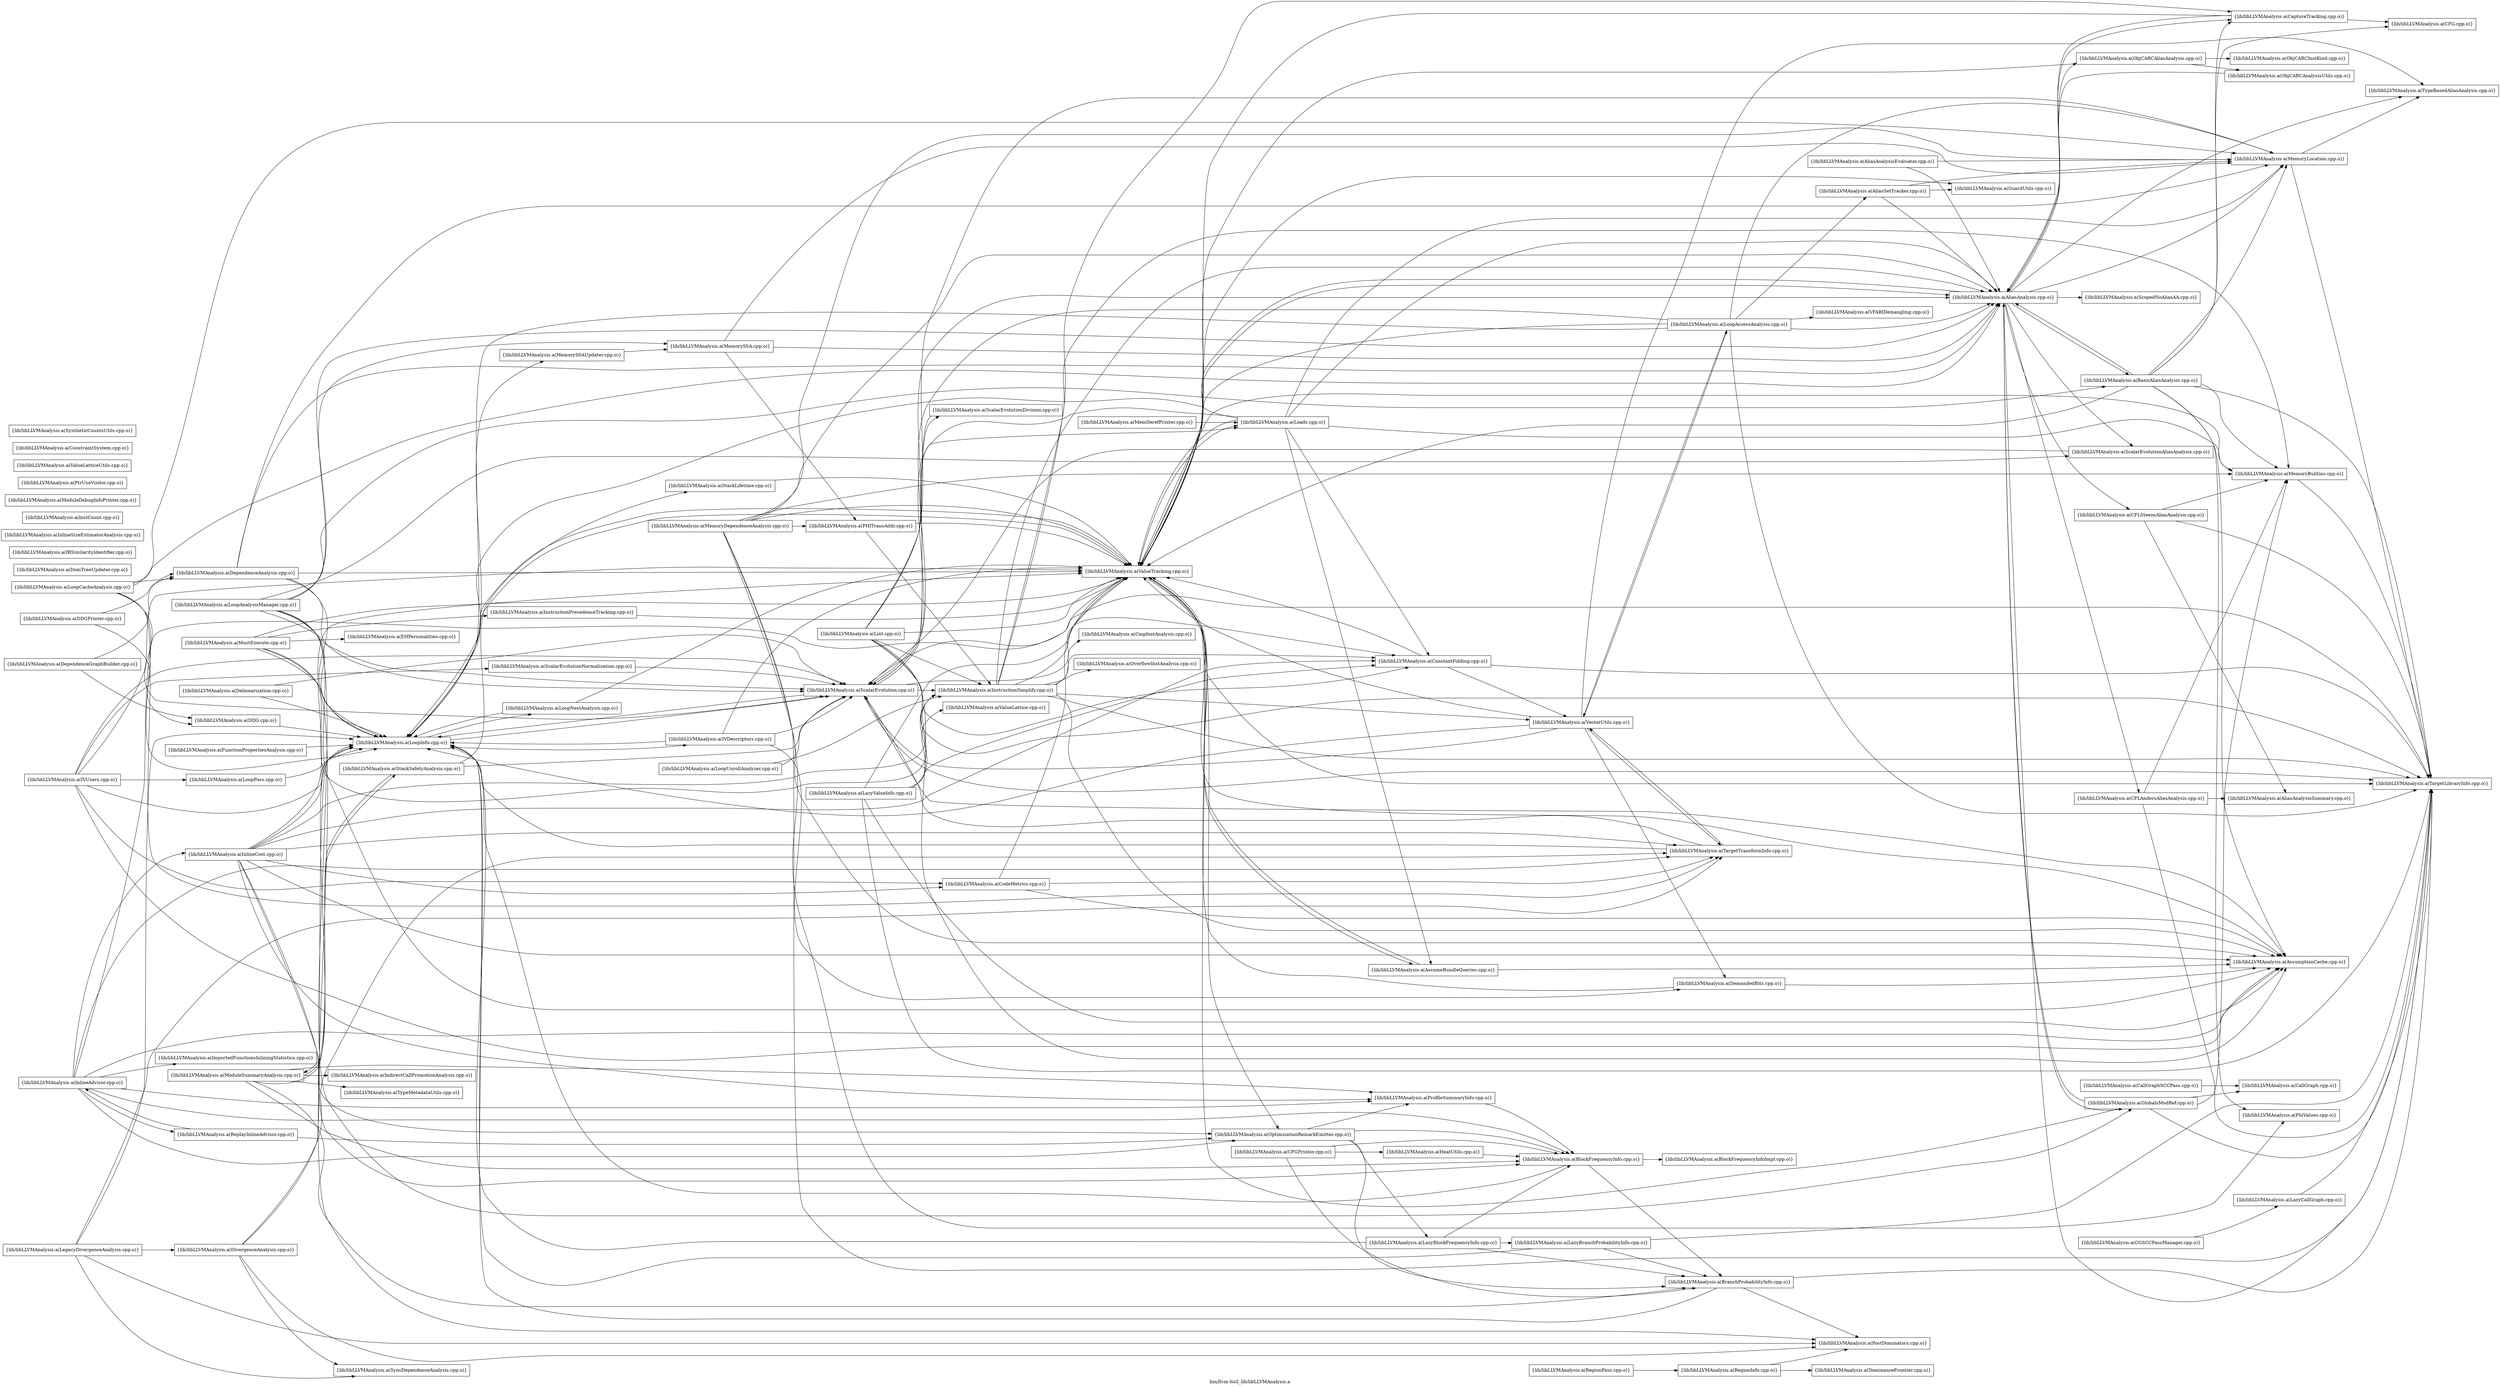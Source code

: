 digraph "bin/llvm-lto2_lib/libLLVMAnalysis.a" {
	label="bin/llvm-lto2_lib/libLLVMAnalysis.a";
	rankdir=LR;

	Node0x55c4b1886428 [shape=record,shape=box,group=0,label="{lib/libLLVMAnalysis.a(EHPersonalities.cpp.o)}"];
	Node0x55c4b1885cf8 [shape=record,shape=box,group=0,label="{lib/libLLVMAnalysis.a(VectorUtils.cpp.o)}"];
	Node0x55c4b1885cf8 -> Node0x55c4b1889038;
	Node0x55c4b1885cf8 -> Node0x55c4b187b0c8;
	Node0x55c4b1885cf8 -> Node0x55c4b187e1d8;
	Node0x55c4b1885cf8 -> Node0x55c4b1889c18;
	Node0x55c4b1885cf8 -> Node0x55c4b188e2b8;
	Node0x55c4b1885cf8 -> Node0x55c4b188d598;
	Node0x55c4b1885cf8 -> Node0x55c4b1886568;
	Node0x55c4b188e2b8 [shape=record,shape=box,group=0,label="{lib/libLLVMAnalysis.a(TargetTransformInfo.cpp.o)}"];
	Node0x55c4b188e2b8 -> Node0x55c4b187e1d8;
	Node0x55c4b188e2b8 -> Node0x55c4b1889c18;
	Node0x55c4b188e2b8 -> Node0x55c4b1885cf8;
	Node0x55c4b1886568 [shape=record,shape=box,group=0,label="{lib/libLLVMAnalysis.a(ValueTracking.cpp.o)}"];
	Node0x55c4b1886568 -> Node0x55c4b1885ed8;
	Node0x55c4b1886568 -> Node0x55c4b188b8d8;
	Node0x55c4b1886568 -> Node0x55c4b187df08;
	Node0x55c4b1886568 -> Node0x55c4b1884178;
	Node0x55c4b1886568 -> Node0x55c4b187c658;
	Node0x55c4b1886568 -> Node0x55c4b187e1d8;
	Node0x55c4b1886568 -> Node0x55c4b188fed8;
	Node0x55c4b1886568 -> Node0x55c4b188e588;
	Node0x55c4b1892408 [shape=record,shape=box,group=0,label="{lib/libLLVMAnalysis.a(ProfileSummaryInfo.cpp.o)}"];
	Node0x55c4b1892408 -> Node0x55c4b187d968;
	Node0x55c4b1885ed8 [shape=record,shape=box,group=0,label="{lib/libLLVMAnalysis.a(AliasAnalysis.cpp.o)}"];
	Node0x55c4b1885ed8 -> Node0x55c4b187d198;
	Node0x55c4b1885ed8 -> Node0x55c4b187abc8;
	Node0x55c4b1885ed8 -> Node0x55c4b187cec8;
	Node0x55c4b1885ed8 -> Node0x55c4b1876a78;
	Node0x55c4b1885ed8 -> Node0x55c4b1883a98;
	Node0x55c4b1885ed8 -> Node0x55c4b187b528;
	Node0x55c4b1885ed8 -> Node0x55c4b188e9e8;
	Node0x55c4b1885ed8 -> Node0x55c4b188aa78;
	Node0x55c4b1885ed8 -> Node0x55c4b188e588;
	Node0x55c4b1885ed8 -> Node0x55c4b188d598;
	Node0x55c4b1885ed8 -> Node0x55c4b188cd28;
	Node0x55c4b1885ed8 -> Node0x55c4b1886568;
	Node0x55c4b18849e8 [shape=record,shape=box,group=0,label="{lib/libLLVMAnalysis.a(DomTreeUpdater.cpp.o)}"];
	Node0x55c4b187e1d8 [shape=record,shape=box,group=0,label="{lib/libLLVMAnalysis.a(LoopInfo.cpp.o)}"];
	Node0x55c4b187e1d8 -> Node0x55c4b1884038;
	Node0x55c4b187e1d8 -> Node0x55c4b187ec28;
	Node0x55c4b187e1d8 -> Node0x55c4b1883ae8;
	Node0x55c4b187e1d8 -> Node0x55c4b1889c18;
	Node0x55c4b187e1d8 -> Node0x55c4b1886568;
	Node0x55c4b1889c18 [shape=record,shape=box,group=0,label="{lib/libLLVMAnalysis.a(ScalarEvolution.cpp.o)}"];
	Node0x55c4b1889c18 -> Node0x55c4b187df08;
	Node0x55c4b1889c18 -> Node0x55c4b1873328;
	Node0x55c4b1889c18 -> Node0x55c4b187fee8;
	Node0x55c4b1889c18 -> Node0x55c4b187e1d8;
	Node0x55c4b1889c18 -> Node0x55c4b188b478;
	Node0x55c4b1889c18 -> Node0x55c4b188e588;
	Node0x55c4b1889c18 -> Node0x55c4b1886568;
	Node0x55c4b187d968 [shape=record,shape=box,group=0,label="{lib/libLLVMAnalysis.a(BlockFrequencyInfo.cpp.o)}"];
	Node0x55c4b187d968 -> Node0x55c4b187f3a8;
	Node0x55c4b187d968 -> Node0x55c4b187e728;
	Node0x55c4b187d968 -> Node0x55c4b187e1d8;
	Node0x55c4b187f3a8 [shape=record,shape=box,group=0,label="{lib/libLLVMAnalysis.a(BlockFrequencyInfoImpl.cpp.o)}"];
	Node0x55c4b1873328 [shape=record,shape=box,group=0,label="{lib/libLLVMAnalysis.a(ConstantFolding.cpp.o)}"];
	Node0x55c4b1873328 -> Node0x55c4b188e588;
	Node0x55c4b1873328 -> Node0x55c4b1886568;
	Node0x55c4b1873328 -> Node0x55c4b1885cf8;
	Node0x55c4b187d198 [shape=record,shape=box,group=0,label="{lib/libLLVMAnalysis.a(BasicAliasAnalysis.cpp.o)}"];
	Node0x55c4b187d198 -> Node0x55c4b1885ed8;
	Node0x55c4b187d198 -> Node0x55c4b187df08;
	Node0x55c4b187d198 -> Node0x55c4b187b3e8;
	Node0x55c4b187d198 -> Node0x55c4b1876a78;
	Node0x55c4b187d198 -> Node0x55c4b187aa38;
	Node0x55c4b187d198 -> Node0x55c4b187b528;
	Node0x55c4b187d198 -> Node0x55c4b18912d8;
	Node0x55c4b187d198 -> Node0x55c4b188e588;
	Node0x55c4b187d198 -> Node0x55c4b1886568;
	Node0x55c4b1886ba8 [shape=record,shape=box,group=0,label="{lib/libLLVMAnalysis.a(DominanceFrontier.cpp.o)}"];
	Node0x55c4b1883a98 [shape=record,shape=box,group=0,label="{lib/libLLVMAnalysis.a(GlobalsModRef.cpp.o)}"];
	Node0x55c4b1883a98 -> Node0x55c4b1885ed8;
	Node0x55c4b1883a98 -> Node0x55c4b1875c18;
	Node0x55c4b1883a98 -> Node0x55c4b187aa38;
	Node0x55c4b1883a98 -> Node0x55c4b188e588;
	Node0x55c4b1883a98 -> Node0x55c4b1886568;
	Node0x55c4b1883cc8 [shape=record,shape=box,group=0,label="{lib/libLLVMAnalysis.a(IVUsers.cpp.o)}"];
	Node0x55c4b1883cc8 -> Node0x55c4b187df08;
	Node0x55c4b1883cc8 -> Node0x55c4b1875218;
	Node0x55c4b1883cc8 -> Node0x55c4b187e1d8;
	Node0x55c4b1883cc8 -> Node0x55c4b187c338;
	Node0x55c4b1883cc8 -> Node0x55c4b1889c18;
	Node0x55c4b1883cc8 -> Node0x55c4b188afc8;
	Node0x55c4b1883cc8 -> Node0x55c4b1886568;
	Node0x55c4b187ada8 [shape=record,shape=box,group=0,label="{lib/libLLVMAnalysis.a(MemoryDependenceAnalysis.cpp.o)}"];
	Node0x55c4b187ada8 -> Node0x55c4b1885ed8;
	Node0x55c4b187ada8 -> Node0x55c4b187df08;
	Node0x55c4b187ada8 -> Node0x55c4b187aa38;
	Node0x55c4b187ada8 -> Node0x55c4b187b528;
	Node0x55c4b187ada8 -> Node0x55c4b1890d88;
	Node0x55c4b187ada8 -> Node0x55c4b18912d8;
	Node0x55c4b187ada8 -> Node0x55c4b188e588;
	Node0x55c4b187ada8 -> Node0x55c4b1886568;
	Node0x55c4b188aa78 [shape=record,shape=box,group=0,label="{lib/libLLVMAnalysis.a(ScalarEvolutionAliasAnalysis.cpp.o)}"];
	Node0x55c4b188aa78 -> Node0x55c4b1889c18;
	Node0x55c4b187c658 [shape=record,shape=box,group=0,label="{lib/libLLVMAnalysis.a(Loads.cpp.o)}"];
	Node0x55c4b187c658 -> Node0x55c4b1885ed8;
	Node0x55c4b187c658 -> Node0x55c4b188b8d8;
	Node0x55c4b187c658 -> Node0x55c4b1873328;
	Node0x55c4b187c658 -> Node0x55c4b187e1d8;
	Node0x55c4b187c658 -> Node0x55c4b187aa38;
	Node0x55c4b187c658 -> Node0x55c4b187b528;
	Node0x55c4b187c658 -> Node0x55c4b1889c18;
	Node0x55c4b187c658 -> Node0x55c4b1886568;
	Node0x55c4b187abc8 [shape=record,shape=box,group=0,label="{lib/libLLVMAnalysis.a(CFLAndersAliasAnalysis.cpp.o)}"];
	Node0x55c4b187abc8 -> Node0x55c4b187c748;
	Node0x55c4b187abc8 -> Node0x55c4b187aa38;
	Node0x55c4b187abc8 -> Node0x55c4b188e588;
	Node0x55c4b187cec8 [shape=record,shape=box,group=0,label="{lib/libLLVMAnalysis.a(CFLSteensAliasAnalysis.cpp.o)}"];
	Node0x55c4b187cec8 -> Node0x55c4b187c748;
	Node0x55c4b187cec8 -> Node0x55c4b187aa38;
	Node0x55c4b187cec8 -> Node0x55c4b188e588;
	Node0x55c4b18762f8 [shape=record,shape=box,group=0,label="{lib/libLLVMAnalysis.a(CallGraphSCCPass.cpp.o)}"];
	Node0x55c4b18762f8 -> Node0x55c4b1875c18;
	Node0x55c4b188d598 [shape=record,shape=box,group=0,label="{lib/libLLVMAnalysis.a(TypeBasedAliasAnalysis.cpp.o)}"];
	Node0x55c4b188cd28 [shape=record,shape=box,group=0,label="{lib/libLLVMAnalysis.a(ScopedNoAliasAA.cpp.o)}"];
	Node0x55c4b187b3e8 [shape=record,shape=box,group=0,label="{lib/libLLVMAnalysis.a(CFG.cpp.o)}"];
	Node0x55c4b187e728 [shape=record,shape=box,group=0,label="{lib/libLLVMAnalysis.a(BranchProbabilityInfo.cpp.o)}"];
	Node0x55c4b187e728 -> Node0x55c4b187e1d8;
	Node0x55c4b187e728 -> Node0x55c4b1891c38;
	Node0x55c4b187e728 -> Node0x55c4b188e588;
	Node0x55c4b187fee8 [shape=record,shape=box,group=0,label="{lib/libLLVMAnalysis.a(InstructionSimplify.cpp.o)}"];
	Node0x55c4b187fee8 -> Node0x55c4b1885ed8;
	Node0x55c4b187fee8 -> Node0x55c4b187df08;
	Node0x55c4b187fee8 -> Node0x55c4b1876a78;
	Node0x55c4b187fee8 -> Node0x55c4b1874d18;
	Node0x55c4b187fee8 -> Node0x55c4b1873328;
	Node0x55c4b187fee8 -> Node0x55c4b187aa38;
	Node0x55c4b187fee8 -> Node0x55c4b1890518;
	Node0x55c4b187fee8 -> Node0x55c4b188e588;
	Node0x55c4b187fee8 -> Node0x55c4b1886568;
	Node0x55c4b187fee8 -> Node0x55c4b1885cf8;
	Node0x55c4b188e588 [shape=record,shape=box,group=0,label="{lib/libLLVMAnalysis.a(TargetLibraryInfo.cpp.o)}"];
	Node0x55c4b187a448 [shape=record,shape=box,group=0,label="{lib/libLLVMAnalysis.a(LazyBlockFrequencyInfo.cpp.o)}"];
	Node0x55c4b187a448 -> Node0x55c4b187d968;
	Node0x55c4b187a448 -> Node0x55c4b187e728;
	Node0x55c4b187a448 -> Node0x55c4b187a178;
	Node0x55c4b187a448 -> Node0x55c4b187e1d8;
	Node0x55c4b187df08 [shape=record,shape=box,group=0,label="{lib/libLLVMAnalysis.a(AssumptionCache.cpp.o)}"];
	Node0x55c4b188fed8 [shape=record,shape=box,group=0,label="{lib/libLLVMAnalysis.a(OptimizationRemarkEmitter.cpp.o)}"];
	Node0x55c4b188fed8 -> Node0x55c4b187d968;
	Node0x55c4b188fed8 -> Node0x55c4b187e728;
	Node0x55c4b188fed8 -> Node0x55c4b187a448;
	Node0x55c4b188fed8 -> Node0x55c4b1892408;
	Node0x55c4b1883868 [shape=record,shape=box,group=0,label="{lib/libLLVMAnalysis.a(MemorySSA.cpp.o)}"];
	Node0x55c4b1883868 -> Node0x55c4b1885ed8;
	Node0x55c4b1883868 -> Node0x55c4b187b528;
	Node0x55c4b1883868 -> Node0x55c4b1890d88;
	Node0x55c4b1883ae8 [shape=record,shape=box,group=0,label="{lib/libLLVMAnalysis.a(MemorySSAUpdater.cpp.o)}"];
	Node0x55c4b1883ae8 -> Node0x55c4b1883868;
	Node0x55c4b188f7a8 [shape=record,shape=box,group=0,label="{lib/libLLVMAnalysis.a(ObjCARCInstKind.cpp.o)}"];
	Node0x55c4b1882918 [shape=record,shape=box,group=0,label="{lib/libLLVMAnalysis.a(InlineCost.cpp.o)}"];
	Node0x55c4b1882918 -> Node0x55c4b187df08;
	Node0x55c4b1882918 -> Node0x55c4b187d968;
	Node0x55c4b1882918 -> Node0x55c4b1875218;
	Node0x55c4b1882918 -> Node0x55c4b1873328;
	Node0x55c4b1882918 -> Node0x55c4b187fee8;
	Node0x55c4b1882918 -> Node0x55c4b187e1d8;
	Node0x55c4b1882918 -> Node0x55c4b188fed8;
	Node0x55c4b1882918 -> Node0x55c4b1892408;
	Node0x55c4b1882918 -> Node0x55c4b188e2b8;
	Node0x55c4b1882918 -> Node0x55c4b1886568;
	Node0x55c4b188b748 [shape=record,shape=box,group=0,label="{lib/libLLVMAnalysis.a(StackLifetime.cpp.o)}"];
	Node0x55c4b188b748 -> Node0x55c4b1886568;
	Node0x55c4b187b528 [shape=record,shape=box,group=0,label="{lib/libLLVMAnalysis.a(MemoryLocation.cpp.o)}"];
	Node0x55c4b187b528 -> Node0x55c4b188e588;
	Node0x55c4b187b528 -> Node0x55c4b188d598;
	Node0x55c4b1889038 [shape=record,shape=box,group=0,label="{lib/libLLVMAnalysis.a(DemandedBits.cpp.o)}"];
	Node0x55c4b1889038 -> Node0x55c4b187df08;
	Node0x55c4b1889038 -> Node0x55c4b1886568;
	Node0x55c4b187b0c8 [shape=record,shape=box,group=0,label="{lib/libLLVMAnalysis.a(LoopAccessAnalysis.cpp.o)}"];
	Node0x55c4b187b0c8 -> Node0x55c4b1885ed8;
	Node0x55c4b187b0c8 -> Node0x55c4b1886ec8;
	Node0x55c4b187b0c8 -> Node0x55c4b187e1d8;
	Node0x55c4b187b0c8 -> Node0x55c4b187b528;
	Node0x55c4b187b0c8 -> Node0x55c4b1889c18;
	Node0x55c4b187b0c8 -> Node0x55c4b188e588;
	Node0x55c4b187b0c8 -> Node0x55c4b1886568;
	Node0x55c4b187b0c8 -> Node0x55c4b1885cf8;
	Node0x55c4b187b0c8 -> Node0x55c4b18854d8;
	Node0x55c4b1887648 [shape=record,shape=box,group=0,label="{lib/libLLVMAnalysis.a(StackSafetyAnalysis.cpp.o)}"];
	Node0x55c4b1887648 -> Node0x55c4b1882148;
	Node0x55c4b1887648 -> Node0x55c4b1889c18;
	Node0x55c4b1887648 -> Node0x55c4b188b748;
	Node0x55c4b1882148 [shape=record,shape=box,group=0,label="{lib/libLLVMAnalysis.a(ModuleSummaryAnalysis.cpp.o)}"];
	Node0x55c4b1882148 -> Node0x55c4b187d968;
	Node0x55c4b1882148 -> Node0x55c4b187e728;
	Node0x55c4b1882148 -> Node0x55c4b1882dc8;
	Node0x55c4b1882148 -> Node0x55c4b187e1d8;
	Node0x55c4b1882148 -> Node0x55c4b1892408;
	Node0x55c4b1882148 -> Node0x55c4b1887648;
	Node0x55c4b1882148 -> Node0x55c4b188d3b8;
	Node0x55c4b1886298 [shape=record,shape=box,group=0,label="{lib/libLLVMAnalysis.a(AliasAnalysisEvaluator.cpp.o)}"];
	Node0x55c4b1886298 -> Node0x55c4b1885ed8;
	Node0x55c4b1886298 -> Node0x55c4b187b528;
	Node0x55c4b1886ec8 [shape=record,shape=box,group=0,label="{lib/libLLVMAnalysis.a(AliasSetTracker.cpp.o)}"];
	Node0x55c4b1886ec8 -> Node0x55c4b1885ed8;
	Node0x55c4b1886ec8 -> Node0x55c4b1884178;
	Node0x55c4b1886ec8 -> Node0x55c4b187b528;
	Node0x55c4b187bb18 [shape=record,shape=box,group=0,label="{lib/libLLVMAnalysis.a(CFGPrinter.cpp.o)}"];
	Node0x55c4b187bb18 -> Node0x55c4b187d968;
	Node0x55c4b187bb18 -> Node0x55c4b187e728;
	Node0x55c4b187bb18 -> Node0x55c4b1882e68;
	Node0x55c4b1877f68 [shape=record,shape=box,group=0,label="{lib/libLLVMAnalysis.a(CGSCCPassManager.cpp.o)}"];
	Node0x55c4b1877f68 -> Node0x55c4b1878918;
	Node0x55c4b1875c18 [shape=record,shape=box,group=0,label="{lib/libLLVMAnalysis.a(CallGraph.cpp.o)}"];
	Node0x55c4b1873698 [shape=record,shape=box,group=0,label="{lib/libLLVMAnalysis.a(DDG.cpp.o)}"];
	Node0x55c4b1873698 -> Node0x55c4b187e1d8;
	Node0x55c4b18742c8 [shape=record,shape=box,group=0,label="{lib/libLLVMAnalysis.a(DDGPrinter.cpp.o)}"];
	Node0x55c4b18742c8 -> Node0x55c4b1873698;
	Node0x55c4b18742c8 -> Node0x55c4b18886d8;
	Node0x55c4b18721f8 [shape=record,shape=box,group=0,label="{lib/libLLVMAnalysis.a(Delinearization.cpp.o)}"];
	Node0x55c4b18721f8 -> Node0x55c4b187e1d8;
	Node0x55c4b18721f8 -> Node0x55c4b1889c18;
	Node0x55c4b18886d8 [shape=record,shape=box,group=0,label="{lib/libLLVMAnalysis.a(DependenceAnalysis.cpp.o)}"];
	Node0x55c4b18886d8 -> Node0x55c4b1885ed8;
	Node0x55c4b18886d8 -> Node0x55c4b187e1d8;
	Node0x55c4b18886d8 -> Node0x55c4b187b528;
	Node0x55c4b18886d8 -> Node0x55c4b1889c18;
	Node0x55c4b18886d8 -> Node0x55c4b1886568;
	Node0x55c4b1885168 [shape=record,shape=box,group=0,label="{lib/libLLVMAnalysis.a(DivergenceAnalysis.cpp.o)}"];
	Node0x55c4b1885168 -> Node0x55c4b187e1d8;
	Node0x55c4b1885168 -> Node0x55c4b1891c38;
	Node0x55c4b1885168 -> Node0x55c4b18882c8;
	Node0x55c4b1885168 -> Node0x55c4b188e2b8;
	Node0x55c4b1885d48 [shape=record,shape=box,group=0,label="{lib/libLLVMAnalysis.a(FunctionPropertiesAnalysis.cpp.o)}"];
	Node0x55c4b1885d48 -> Node0x55c4b187e1d8;
	Node0x55c4b1870e48 [shape=record,shape=box,group=0,label="{lib/libLLVMAnalysis.a(IRSimilarityIdentifier.cpp.o)}"];
	Node0x55c4b1881c48 [shape=record,shape=box,group=0,label="{lib/libLLVMAnalysis.a(InlineAdvisor.cpp.o)}"];
	Node0x55c4b1881c48 -> Node0x55c4b187df08;
	Node0x55c4b1881c48 -> Node0x55c4b187d968;
	Node0x55c4b1881c48 -> Node0x55c4b1883098;
	Node0x55c4b1881c48 -> Node0x55c4b1882918;
	Node0x55c4b1881c48 -> Node0x55c4b188fed8;
	Node0x55c4b1881c48 -> Node0x55c4b1892408;
	Node0x55c4b1881c48 -> Node0x55c4b1889fd8;
	Node0x55c4b1881c48 -> Node0x55c4b188e588;
	Node0x55c4b1881c48 -> Node0x55c4b188e2b8;
	Node0x55c4b1881978 [shape=record,shape=box,group=0,label="{lib/libLLVMAnalysis.a(InlineSizeEstimatorAnalysis.cpp.o)}"];
	Node0x55c4b1881338 [shape=record,shape=box,group=0,label="{lib/libLLVMAnalysis.a(InstCount.cpp.o)}"];
	Node0x55c4b1878918 [shape=record,shape=box,group=0,label="{lib/libLLVMAnalysis.a(LazyCallGraph.cpp.o)}"];
	Node0x55c4b1878918 -> Node0x55c4b188e588;
	Node0x55c4b1878b48 [shape=record,shape=box,group=0,label="{lib/libLLVMAnalysis.a(LazyValueInfo.cpp.o)}"];
	Node0x55c4b1878b48 -> Node0x55c4b187df08;
	Node0x55c4b1878b48 -> Node0x55c4b1873328;
	Node0x55c4b1878b48 -> Node0x55c4b187fee8;
	Node0x55c4b1878b48 -> Node0x55c4b188e588;
	Node0x55c4b1878b48 -> Node0x55c4b188c288;
	Node0x55c4b1878b48 -> Node0x55c4b1886568;
	Node0x55c4b187bf78 [shape=record,shape=box,group=0,label="{lib/libLLVMAnalysis.a(Lint.cpp.o)}"];
	Node0x55c4b187bf78 -> Node0x55c4b1885ed8;
	Node0x55c4b187bf78 -> Node0x55c4b187df08;
	Node0x55c4b187bf78 -> Node0x55c4b1873328;
	Node0x55c4b187bf78 -> Node0x55c4b187fee8;
	Node0x55c4b187bf78 -> Node0x55c4b187c658;
	Node0x55c4b187bf78 -> Node0x55c4b187b528;
	Node0x55c4b187bf78 -> Node0x55c4b188e588;
	Node0x55c4b187bf78 -> Node0x55c4b1886568;
	Node0x55c4b187ad58 [shape=record,shape=box,group=0,label="{lib/libLLVMAnalysis.a(LoopAnalysisManager.cpp.o)}"];
	Node0x55c4b187ad58 -> Node0x55c4b1885ed8;
	Node0x55c4b187ad58 -> Node0x55c4b187df08;
	Node0x55c4b187ad58 -> Node0x55c4b187d198;
	Node0x55c4b187ad58 -> Node0x55c4b1883a98;
	Node0x55c4b187ad58 -> Node0x55c4b187e1d8;
	Node0x55c4b187ad58 -> Node0x55c4b1883868;
	Node0x55c4b187ad58 -> Node0x55c4b1889c18;
	Node0x55c4b187ad58 -> Node0x55c4b188aa78;
	Node0x55c4b187b4d8 [shape=record,shape=box,group=0,label="{lib/libLLVMAnalysis.a(LoopCacheAnalysis.cpp.o)}"];
	Node0x55c4b187b4d8 -> Node0x55c4b1885ed8;
	Node0x55c4b187b4d8 -> Node0x55c4b18886d8;
	Node0x55c4b187b4d8 -> Node0x55c4b187e1d8;
	Node0x55c4b187b4d8 -> Node0x55c4b187b528;
	Node0x55c4b187b4d8 -> Node0x55c4b1889c18;
	Node0x55c4b187b4d8 -> Node0x55c4b188e2b8;
	Node0x55c4b187ec28 [shape=record,shape=box,group=0,label="{lib/libLLVMAnalysis.a(LoopNestAnalysis.cpp.o)}"];
	Node0x55c4b187ec28 -> Node0x55c4b187e1d8;
	Node0x55c4b187ec28 -> Node0x55c4b1886568;
	Node0x55c4b187ca18 [shape=record,shape=box,group=0,label="{lib/libLLVMAnalysis.a(MemDerefPrinter.cpp.o)}"];
	Node0x55c4b187ca18 -> Node0x55c4b187c658;
	Node0x55c4b1884768 [shape=record,shape=box,group=0,label="{lib/libLLVMAnalysis.a(ModuleDebugInfoPrinter.cpp.o)}"];
	Node0x55c4b187af88 [shape=record,shape=box,group=0,label="{lib/libLLVMAnalysis.a(MustExecute.cpp.o)}"];
	Node0x55c4b187af88 -> Node0x55c4b1886428;
	Node0x55c4b187af88 -> Node0x55c4b1880b68;
	Node0x55c4b187af88 -> Node0x55c4b187fee8;
	Node0x55c4b187af88 -> Node0x55c4b187e1d8;
	Node0x55c4b187af88 -> Node0x55c4b1891c38;
	Node0x55c4b187af88 -> Node0x55c4b1886568;
	Node0x55c4b188e9e8 [shape=record,shape=box,group=0,label="{lib/libLLVMAnalysis.a(ObjCARCAliasAnalysis.cpp.o)}"];
	Node0x55c4b188e9e8 -> Node0x55c4b188f028;
	Node0x55c4b188e9e8 -> Node0x55c4b188f7a8;
	Node0x55c4b188e9e8 -> Node0x55c4b1886568;
	Node0x55c4b18912d8 [shape=record,shape=box,group=0,label="{lib/libLLVMAnalysis.a(PhiValues.cpp.o)}"];
	Node0x55c4b1891c38 [shape=record,shape=box,group=0,label="{lib/libLLVMAnalysis.a(PostDominators.cpp.o)}"];
	Node0x55c4b188d4f8 [shape=record,shape=box,group=0,label="{lib/libLLVMAnalysis.a(RegionInfo.cpp.o)}"];
	Node0x55c4b188d4f8 -> Node0x55c4b1886ba8;
	Node0x55c4b188d4f8 -> Node0x55c4b1891c38;
	Node0x55c4b18882c8 [shape=record,shape=box,group=0,label="{lib/libLLVMAnalysis.a(SyncDependenceAnalysis.cpp.o)}"];
	Node0x55c4b187c248 [shape=record,shape=box,group=0,label="{lib/libLLVMAnalysis.a(LegacyDivergenceAnalysis.cpp.o)}"];
	Node0x55c4b187c248 -> Node0x55c4b1885168;
	Node0x55c4b187c248 -> Node0x55c4b187e1d8;
	Node0x55c4b187c248 -> Node0x55c4b1891c38;
	Node0x55c4b187c248 -> Node0x55c4b18882c8;
	Node0x55c4b187c248 -> Node0x55c4b188e2b8;
	Node0x55c4b1892d68 [shape=record,shape=box,group=0,label="{lib/libLLVMAnalysis.a(PtrUseVisitor.cpp.o)}"];
	Node0x55c4b188b8d8 [shape=record,shape=box,group=0,label="{lib/libLLVMAnalysis.a(AssumeBundleQueries.cpp.o)}"];
	Node0x55c4b188b8d8 -> Node0x55c4b187df08;
	Node0x55c4b188b8d8 -> Node0x55c4b1886568;
	Node0x55c4b1876a78 [shape=record,shape=box,group=0,label="{lib/libLLVMAnalysis.a(CaptureTracking.cpp.o)}"];
	Node0x55c4b1876a78 -> Node0x55c4b1885ed8;
	Node0x55c4b1876a78 -> Node0x55c4b187b3e8;
	Node0x55c4b1876a78 -> Node0x55c4b1886568;
	Node0x55c4b187aa38 [shape=record,shape=box,group=0,label="{lib/libLLVMAnalysis.a(MemoryBuiltins.cpp.o)}"];
	Node0x55c4b187aa38 -> Node0x55c4b188e588;
	Node0x55c4b187aa38 -> Node0x55c4b1886568;
	Node0x55c4b1886dd8 [shape=record,shape=box,group=0,label="{lib/libLLVMAnalysis.a(ValueLatticeUtils.cpp.o)}"];
	Node0x55c4b188d3b8 [shape=record,shape=box,group=0,label="{lib/libLLVMAnalysis.a(TypeMetadataUtils.cpp.o)}"];
	Node0x55c4b1883098 [shape=record,shape=box,group=0,label="{lib/libLLVMAnalysis.a(ImportedFunctionsInliningStatistics.cpp.o)}"];
	Node0x55c4b1889fd8 [shape=record,shape=box,group=0,label="{lib/libLLVMAnalysis.a(ReplayInlineAdvisor.cpp.o)}"];
	Node0x55c4b1889fd8 -> Node0x55c4b1881c48;
	Node0x55c4b1889fd8 -> Node0x55c4b188fed8;
	Node0x55c4b1872018 [shape=record,shape=box,group=0,label="{lib/libLLVMAnalysis.a(ConstraintSystem.cpp.o)}"];
	Node0x55c4b1890d88 [shape=record,shape=box,group=0,label="{lib/libLLVMAnalysis.a(PHITransAddr.cpp.o)}"];
	Node0x55c4b1890d88 -> Node0x55c4b187fee8;
	Node0x55c4b1890d88 -> Node0x55c4b1886568;
	Node0x55c4b1884178 [shape=record,shape=box,group=0,label="{lib/libLLVMAnalysis.a(GuardUtils.cpp.o)}"];
	Node0x55c4b187c338 [shape=record,shape=box,group=0,label="{lib/libLLVMAnalysis.a(LoopPass.cpp.o)}"];
	Node0x55c4b187c338 -> Node0x55c4b187e1d8;
	Node0x55c4b1880b68 [shape=record,shape=box,group=0,label="{lib/libLLVMAnalysis.a(InstructionPrecedenceTracking.cpp.o)}"];
	Node0x55c4b1880b68 -> Node0x55c4b1886568;
	Node0x55c4b187a178 [shape=record,shape=box,group=0,label="{lib/libLLVMAnalysis.a(LazyBranchProbabilityInfo.cpp.o)}"];
	Node0x55c4b187a178 -> Node0x55c4b187e728;
	Node0x55c4b187a178 -> Node0x55c4b187e1d8;
	Node0x55c4b187a178 -> Node0x55c4b188e588;
	Node0x55c4b1875218 [shape=record,shape=box,group=0,label="{lib/libLLVMAnalysis.a(CodeMetrics.cpp.o)}"];
	Node0x55c4b1875218 -> Node0x55c4b187df08;
	Node0x55c4b1875218 -> Node0x55c4b188e2b8;
	Node0x55c4b1875218 -> Node0x55c4b1886568;
	Node0x55c4b1874d18 [shape=record,shape=box,group=0,label="{lib/libLLVMAnalysis.a(CmpInstAnalysis.cpp.o)}"];
	Node0x55c4b1884038 [shape=record,shape=box,group=0,label="{lib/libLLVMAnalysis.a(IVDescriptors.cpp.o)}"];
	Node0x55c4b1884038 -> Node0x55c4b1889038;
	Node0x55c4b1884038 -> Node0x55c4b187e1d8;
	Node0x55c4b1884038 -> Node0x55c4b1889c18;
	Node0x55c4b1884038 -> Node0x55c4b1886568;
	Node0x55c4b188afc8 [shape=record,shape=box,group=0,label="{lib/libLLVMAnalysis.a(ScalarEvolutionNormalization.cpp.o)}"];
	Node0x55c4b188afc8 -> Node0x55c4b1889c18;
	Node0x55c4b187dc88 [shape=record,shape=box,group=0,label="{lib/libLLVMAnalysis.a(LoopUnrollAnalyzer.cpp.o)}"];
	Node0x55c4b187dc88 -> Node0x55c4b187fee8;
	Node0x55c4b187dc88 -> Node0x55c4b1889c18;
	Node0x55c4b188e718 [shape=record,shape=box,group=0,label="{lib/libLLVMAnalysis.a(RegionPass.cpp.o)}"];
	Node0x55c4b188e718 -> Node0x55c4b188d4f8;
	Node0x55c4b18854d8 [shape=record,shape=box,group=0,label="{lib/libLLVMAnalysis.a(VFABIDemangling.cpp.o)}"];
	Node0x55c4b1882dc8 [shape=record,shape=box,group=0,label="{lib/libLLVMAnalysis.a(IndirectCallPromotionAnalysis.cpp.o)}"];
	Node0x55c4b1890518 [shape=record,shape=box,group=0,label="{lib/libLLVMAnalysis.a(OverflowInstAnalysis.cpp.o)}"];
	Node0x55c4b188f028 [shape=record,shape=box,group=0,label="{lib/libLLVMAnalysis.a(ObjCARCAnalysisUtils.cpp.o)}"];
	Node0x55c4b188f028 -> Node0x55c4b1885ed8;
	Node0x55c4b1882e68 [shape=record,shape=box,group=0,label="{lib/libLLVMAnalysis.a(HeatUtils.cpp.o)}"];
	Node0x55c4b1882e68 -> Node0x55c4b187d968;
	Node0x55c4b187c748 [shape=record,shape=box,group=0,label="{lib/libLLVMAnalysis.a(AliasAnalysisSummary.cpp.o)}"];
	Node0x55c4b1885988 [shape=record,shape=box,group=0,label="{lib/libLLVMAnalysis.a(DependenceGraphBuilder.cpp.o)}"];
	Node0x55c4b1885988 -> Node0x55c4b1873698;
	Node0x55c4b1885988 -> Node0x55c4b18886d8;
	Node0x55c4b188c288 [shape=record,shape=box,group=0,label="{lib/libLLVMAnalysis.a(ValueLattice.cpp.o)}"];
	Node0x55c4b188b478 [shape=record,shape=box,group=0,label="{lib/libLLVMAnalysis.a(ScalarEvolutionDivision.cpp.o)}"];
	Node0x55c4b188b478 -> Node0x55c4b1889c18;
	Node0x55c4b1887c38 [shape=record,shape=box,group=0,label="{lib/libLLVMAnalysis.a(SyntheticCountsUtils.cpp.o)}"];
}
